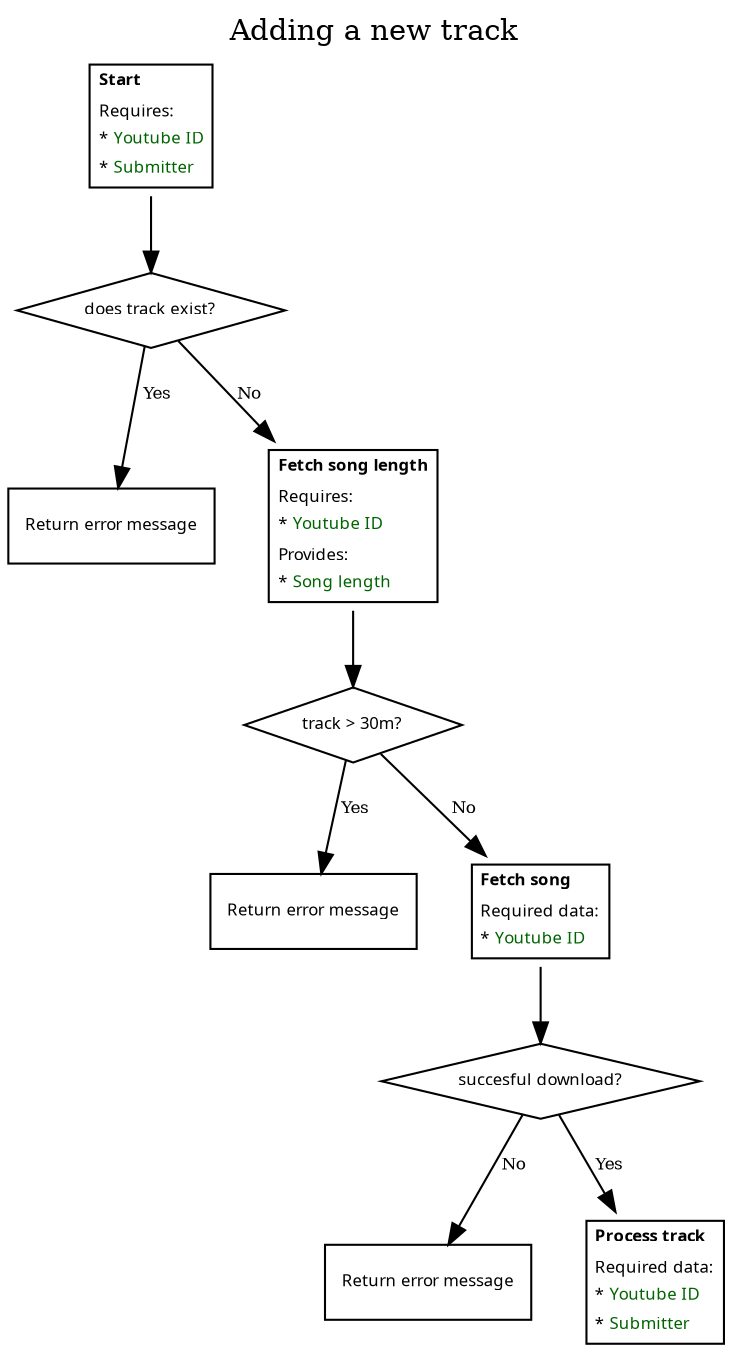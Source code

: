 digraph D {

    label="Adding a new track";
    labelloc=t;

    node [shape=plaintext fontname="Sans serif" fontsize="8"];

    start [ label=<
        <table border="1" cellborder="0" cellspacing="1">
            <tr><td align="left"><b>Start</b></td></tr>
            <tr><td align="left">Requires:</td></tr>
            <tr><td align="left">* <font color="darkgreen">Youtube ID</font></td></tr>
            <tr><td align="left">* <font color="darkgreen">Submitter</font></td></tr>
        </table>
    > ];

    does_track_exist [ shape=diamond label="does track exist?" ];
    start -> does_track_exist [];

    track_does_not_exist [ shape=box label="Return error message" ];
    does_track_exist -> track_does_not_exist [ fontsize="8" label=" Yes" ];

    fetch_track_length [ label=<
        <table border="1" cellborder="0" cellspacing="1">
            <tr><td align="left"><b>Fetch song length</b></td></tr>
            <tr><td align="left">Requires:</td></tr>
            <tr><td align="left">* <font color="darkgreen">Youtube ID</font></td></tr>
            <tr><td align="left">Provides:</td></tr>
            <tr><td align="left">* <font color="darkgreen">Song length</font></td></tr>
        </table>
    > ];
    does_track_exist -> fetch_track_length [ fontsize="8" label=" No" ];

    check_song_size [ shape=diamond label="track > 30m?" ];
    fetch_track_length -> check_song_size [ ];

    track_too_long [ shape=box label="Return error message" ];
    check_song_size -> track_too_long [ fontsize=8 label=" Yes" ];

    fetch_song [ label=<
        <table border="1" cellborder="0" cellspacing="1">
            <tr><td align="left"><b>Fetch song</b></td></tr>
            <tr><td align="left">Required data:</td></tr>
            <tr><td align="left">* <font color="darkgreen">Youtube ID</font></td></tr>
        </table>
    > ];
    check_song_size -> fetch_song [ fontsize=8 label=" No" ];

    succesful_download [ shape=diamond label="succesful download?" ];
    fetch_song -> succesful_download [ ];

    download_failed [ shape=box label="Return error message" ];
    succesful_download -> download_failed [ fontsize=8 label=" No" ];

    process_track [ label=<
        <table border="1" cellborder="0" cellspacing="1">
            <tr><td align="left"><b>Process track</b></td></tr>
            <tr><td align="left">Required data:</td></tr>
            <tr><td align="left">* <font color="darkgreen">Youtube ID</font></td></tr>
            <tr><td align="left">* <font color="darkgreen">Submitter</font></td></tr>
        </table>
    > ];
    succesful_download -> process_track [ fontsize=8 label=" Yes" ];
}